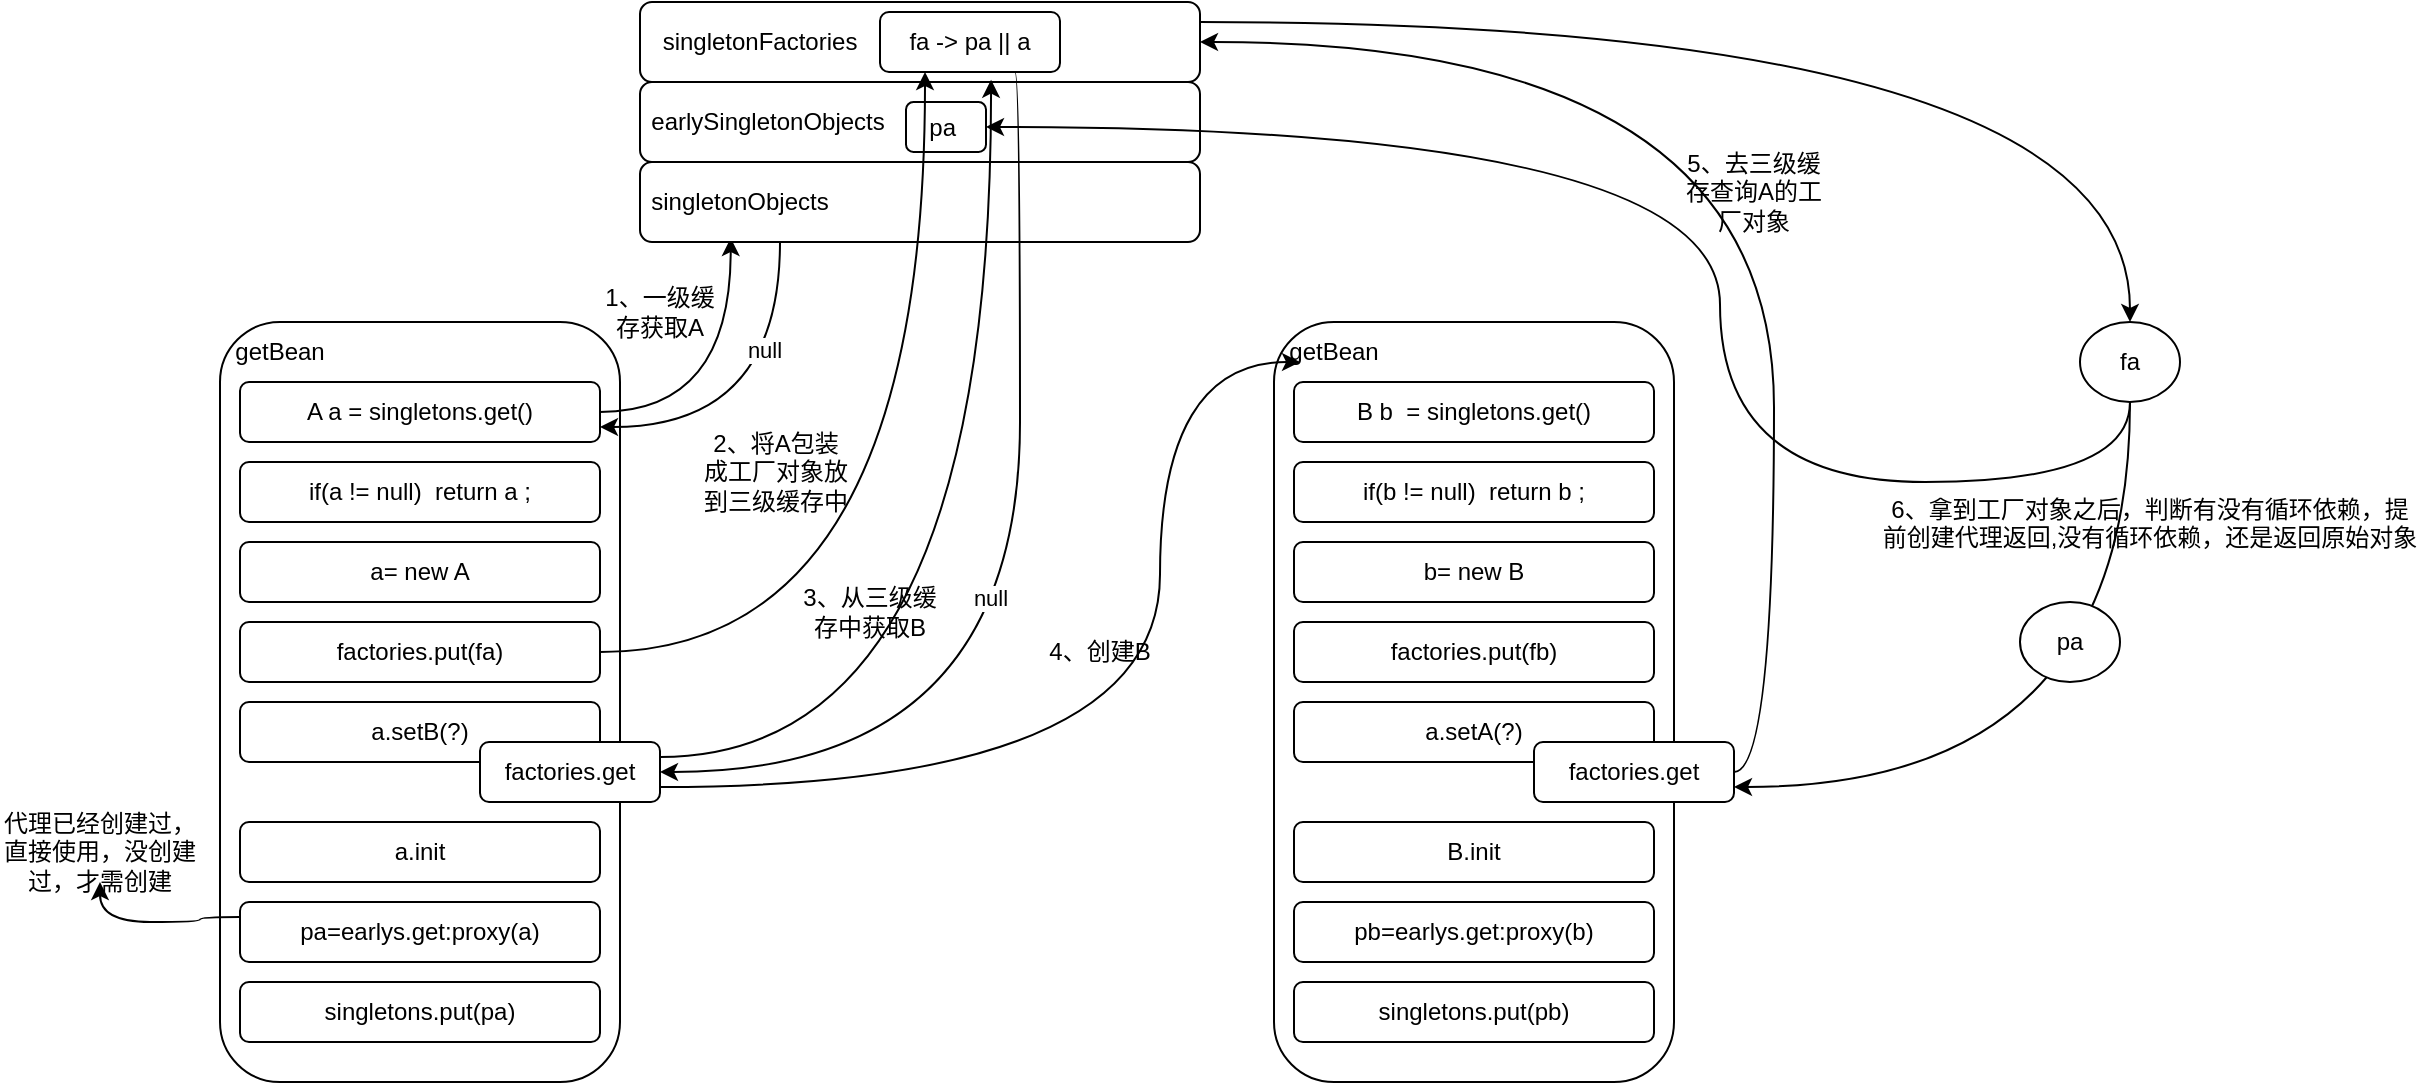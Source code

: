<mxfile version="21.7.2" type="github">
  <diagram name="第 1 页" id="M02ZMbayEGRkc3UgYxMf">
    <mxGraphModel dx="2175" dy="1890" grid="1" gridSize="10" guides="1" tooltips="1" connect="1" arrows="1" fold="1" page="1" pageScale="1" pageWidth="827" pageHeight="1169" math="0" shadow="0">
      <root>
        <mxCell id="0" />
        <mxCell id="1" parent="0" />
        <mxCell id="GJJ1H4kPaRtMAL0-MUc--1" value="" style="rounded=1;whiteSpace=wrap;html=1;" vertex="1" parent="1">
          <mxGeometry x="70" y="150" width="200" height="380" as="geometry" />
        </mxCell>
        <mxCell id="GJJ1H4kPaRtMAL0-MUc--2" value="getBean" style="text;html=1;strokeColor=none;fillColor=none;align=center;verticalAlign=middle;whiteSpace=wrap;rounded=0;" vertex="1" parent="1">
          <mxGeometry x="70" y="150" width="60" height="30" as="geometry" />
        </mxCell>
        <mxCell id="GJJ1H4kPaRtMAL0-MUc--37" style="edgeStyle=orthogonalEdgeStyle;rounded=0;orthogonalLoop=1;jettySize=auto;html=1;exitX=1;exitY=0.5;exitDx=0;exitDy=0;entryX=0.162;entryY=0.95;entryDx=0;entryDy=0;entryPerimeter=0;curved=1;" edge="1" parent="1" source="GJJ1H4kPaRtMAL0-MUc--3" target="GJJ1H4kPaRtMAL0-MUc--15">
          <mxGeometry relative="1" as="geometry" />
        </mxCell>
        <mxCell id="GJJ1H4kPaRtMAL0-MUc--3" value="A a = singletons.get()" style="rounded=1;whiteSpace=wrap;html=1;" vertex="1" parent="1">
          <mxGeometry x="80" y="180" width="180" height="30" as="geometry" />
        </mxCell>
        <mxCell id="GJJ1H4kPaRtMAL0-MUc--5" value="if(a != null)&amp;nbsp; return a ;" style="rounded=1;whiteSpace=wrap;html=1;" vertex="1" parent="1">
          <mxGeometry x="80" y="220" width="180" height="30" as="geometry" />
        </mxCell>
        <mxCell id="GJJ1H4kPaRtMAL0-MUc--6" value="a= new A" style="rounded=1;whiteSpace=wrap;html=1;" vertex="1" parent="1">
          <mxGeometry x="80" y="260" width="180" height="30" as="geometry" />
        </mxCell>
        <mxCell id="GJJ1H4kPaRtMAL0-MUc--7" value="factories.put(fa)" style="rounded=1;whiteSpace=wrap;html=1;" vertex="1" parent="1">
          <mxGeometry x="80" y="300" width="180" height="30" as="geometry" />
        </mxCell>
        <mxCell id="GJJ1H4kPaRtMAL0-MUc--8" value="a.setB(?)" style="rounded=1;whiteSpace=wrap;html=1;" vertex="1" parent="1">
          <mxGeometry x="80" y="340" width="180" height="30" as="geometry" />
        </mxCell>
        <mxCell id="GJJ1H4kPaRtMAL0-MUc--9" value="factories.get" style="rounded=1;whiteSpace=wrap;html=1;" vertex="1" parent="1">
          <mxGeometry x="200" y="360" width="90" height="30" as="geometry" />
        </mxCell>
        <mxCell id="GJJ1H4kPaRtMAL0-MUc--10" value="a.init" style="rounded=1;whiteSpace=wrap;html=1;" vertex="1" parent="1">
          <mxGeometry x="80" y="400" width="180" height="30" as="geometry" />
        </mxCell>
        <mxCell id="GJJ1H4kPaRtMAL0-MUc--69" style="edgeStyle=orthogonalEdgeStyle;rounded=0;orthogonalLoop=1;jettySize=auto;html=1;exitX=0;exitY=0.25;exitDx=0;exitDy=0;curved=1;" edge="1" parent="1" source="GJJ1H4kPaRtMAL0-MUc--11" target="GJJ1H4kPaRtMAL0-MUc--68">
          <mxGeometry relative="1" as="geometry" />
        </mxCell>
        <mxCell id="GJJ1H4kPaRtMAL0-MUc--11" value="pa=earlys.get:proxy(a)" style="rounded=1;whiteSpace=wrap;html=1;" vertex="1" parent="1">
          <mxGeometry x="80" y="440" width="180" height="30" as="geometry" />
        </mxCell>
        <mxCell id="GJJ1H4kPaRtMAL0-MUc--12" value="singletons.put(pa)" style="rounded=1;whiteSpace=wrap;html=1;" vertex="1" parent="1">
          <mxGeometry x="80" y="480" width="180" height="30" as="geometry" />
        </mxCell>
        <mxCell id="GJJ1H4kPaRtMAL0-MUc--60" style="edgeStyle=orthogonalEdgeStyle;rounded=0;orthogonalLoop=1;jettySize=auto;html=1;exitX=1;exitY=0.25;exitDx=0;exitDy=0;entryX=0.5;entryY=0;entryDx=0;entryDy=0;curved=1;" edge="1" parent="1" source="GJJ1H4kPaRtMAL0-MUc--13" target="GJJ1H4kPaRtMAL0-MUc--59">
          <mxGeometry relative="1" as="geometry" />
        </mxCell>
        <mxCell id="GJJ1H4kPaRtMAL0-MUc--13" value="" style="rounded=1;whiteSpace=wrap;html=1;" vertex="1" parent="1">
          <mxGeometry x="280" y="-10" width="280" height="40" as="geometry" />
        </mxCell>
        <mxCell id="GJJ1H4kPaRtMAL0-MUc--14" value="" style="rounded=1;whiteSpace=wrap;html=1;" vertex="1" parent="1">
          <mxGeometry x="280" y="30" width="280" height="40" as="geometry" />
        </mxCell>
        <mxCell id="GJJ1H4kPaRtMAL0-MUc--34" style="edgeStyle=orthogonalEdgeStyle;rounded=0;orthogonalLoop=1;jettySize=auto;html=1;exitX=0.25;exitY=1;exitDx=0;exitDy=0;entryX=1;entryY=0.75;entryDx=0;entryDy=0;curved=1;" edge="1" parent="1" source="GJJ1H4kPaRtMAL0-MUc--15" target="GJJ1H4kPaRtMAL0-MUc--3">
          <mxGeometry relative="1" as="geometry" />
        </mxCell>
        <mxCell id="GJJ1H4kPaRtMAL0-MUc--35" value="null" style="edgeLabel;html=1;align=center;verticalAlign=middle;resizable=0;points=[];" vertex="1" connectable="0" parent="GJJ1H4kPaRtMAL0-MUc--34">
          <mxGeometry x="-0.406" y="-8" relative="1" as="geometry">
            <mxPoint as="offset" />
          </mxGeometry>
        </mxCell>
        <mxCell id="GJJ1H4kPaRtMAL0-MUc--15" value="" style="rounded=1;whiteSpace=wrap;html=1;" vertex="1" parent="1">
          <mxGeometry x="280" y="70" width="280" height="40" as="geometry" />
        </mxCell>
        <mxCell id="GJJ1H4kPaRtMAL0-MUc--16" value="singletonFactories" style="text;html=1;strokeColor=none;fillColor=none;align=center;verticalAlign=middle;whiteSpace=wrap;rounded=0;" vertex="1" parent="1">
          <mxGeometry x="310" y="-5" width="60" height="30" as="geometry" />
        </mxCell>
        <mxCell id="GJJ1H4kPaRtMAL0-MUc--17" value="earlySingletonObjects" style="text;html=1;strokeColor=none;fillColor=none;align=center;verticalAlign=middle;whiteSpace=wrap;rounded=0;" vertex="1" parent="1">
          <mxGeometry x="314" y="35" width="60" height="30" as="geometry" />
        </mxCell>
        <mxCell id="GJJ1H4kPaRtMAL0-MUc--18" value="singletonObjects" style="text;html=1;strokeColor=none;fillColor=none;align=center;verticalAlign=middle;whiteSpace=wrap;rounded=0;" vertex="1" parent="1">
          <mxGeometry x="300" y="75" width="60" height="30" as="geometry" />
        </mxCell>
        <mxCell id="GJJ1H4kPaRtMAL0-MUc--48" style="edgeStyle=orthogonalEdgeStyle;rounded=0;orthogonalLoop=1;jettySize=auto;html=1;exitX=0.75;exitY=1;exitDx=0;exitDy=0;entryX=1;entryY=0.5;entryDx=0;entryDy=0;curved=1;" edge="1" parent="1" source="GJJ1H4kPaRtMAL0-MUc--19" target="GJJ1H4kPaRtMAL0-MUc--9">
          <mxGeometry relative="1" as="geometry">
            <Array as="points">
              <mxPoint x="470" y="25" />
              <mxPoint x="470" y="375" />
            </Array>
          </mxGeometry>
        </mxCell>
        <mxCell id="GJJ1H4kPaRtMAL0-MUc--49" value="null" style="edgeLabel;html=1;align=center;verticalAlign=middle;resizable=0;points=[];" vertex="1" connectable="0" parent="GJJ1H4kPaRtMAL0-MUc--48">
          <mxGeometry x="-0.003" y="-15" relative="1" as="geometry">
            <mxPoint as="offset" />
          </mxGeometry>
        </mxCell>
        <mxCell id="GJJ1H4kPaRtMAL0-MUc--19" value="fa -&amp;gt; pa || a" style="rounded=1;whiteSpace=wrap;html=1;" vertex="1" parent="1">
          <mxGeometry x="400" y="-5" width="90" height="30" as="geometry" />
        </mxCell>
        <mxCell id="GJJ1H4kPaRtMAL0-MUc--21" value="pa&amp;nbsp;" style="rounded=1;whiteSpace=wrap;html=1;" vertex="1" parent="1">
          <mxGeometry x="413" y="40" width="40" height="25" as="geometry" />
        </mxCell>
        <mxCell id="GJJ1H4kPaRtMAL0-MUc--22" value="" style="rounded=1;whiteSpace=wrap;html=1;" vertex="1" parent="1">
          <mxGeometry x="597" y="150" width="200" height="380" as="geometry" />
        </mxCell>
        <mxCell id="GJJ1H4kPaRtMAL0-MUc--23" value="getBean" style="text;html=1;strokeColor=none;fillColor=none;align=center;verticalAlign=middle;whiteSpace=wrap;rounded=0;" vertex="1" parent="1">
          <mxGeometry x="597" y="150" width="60" height="30" as="geometry" />
        </mxCell>
        <mxCell id="GJJ1H4kPaRtMAL0-MUc--24" value="B b&amp;nbsp; = singletons.get()" style="rounded=1;whiteSpace=wrap;html=1;" vertex="1" parent="1">
          <mxGeometry x="607" y="180" width="180" height="30" as="geometry" />
        </mxCell>
        <mxCell id="GJJ1H4kPaRtMAL0-MUc--25" value="if(b != null)&amp;nbsp; return b ;" style="rounded=1;whiteSpace=wrap;html=1;" vertex="1" parent="1">
          <mxGeometry x="607" y="220" width="180" height="30" as="geometry" />
        </mxCell>
        <mxCell id="GJJ1H4kPaRtMAL0-MUc--26" value="b= new B" style="rounded=1;whiteSpace=wrap;html=1;" vertex="1" parent="1">
          <mxGeometry x="607" y="260" width="180" height="30" as="geometry" />
        </mxCell>
        <mxCell id="GJJ1H4kPaRtMAL0-MUc--27" value="factories.put(fb)" style="rounded=1;whiteSpace=wrap;html=1;" vertex="1" parent="1">
          <mxGeometry x="607" y="300" width="180" height="30" as="geometry" />
        </mxCell>
        <mxCell id="GJJ1H4kPaRtMAL0-MUc--28" value="a.setA(?)" style="rounded=1;whiteSpace=wrap;html=1;" vertex="1" parent="1">
          <mxGeometry x="607" y="340" width="180" height="30" as="geometry" />
        </mxCell>
        <mxCell id="GJJ1H4kPaRtMAL0-MUc--56" style="edgeStyle=orthogonalEdgeStyle;rounded=0;orthogonalLoop=1;jettySize=auto;html=1;exitX=1;exitY=0.5;exitDx=0;exitDy=0;entryX=1;entryY=0.5;entryDx=0;entryDy=0;curved=1;" edge="1" parent="1" source="GJJ1H4kPaRtMAL0-MUc--29" target="GJJ1H4kPaRtMAL0-MUc--13">
          <mxGeometry relative="1" as="geometry" />
        </mxCell>
        <mxCell id="GJJ1H4kPaRtMAL0-MUc--29" value="factories.get" style="rounded=1;whiteSpace=wrap;html=1;" vertex="1" parent="1">
          <mxGeometry x="727" y="360" width="100" height="30" as="geometry" />
        </mxCell>
        <mxCell id="GJJ1H4kPaRtMAL0-MUc--30" value="B.init" style="rounded=1;whiteSpace=wrap;html=1;" vertex="1" parent="1">
          <mxGeometry x="607" y="400" width="180" height="30" as="geometry" />
        </mxCell>
        <mxCell id="GJJ1H4kPaRtMAL0-MUc--31" value="pb=earlys.get:proxy(b)" style="rounded=1;whiteSpace=wrap;html=1;" vertex="1" parent="1">
          <mxGeometry x="607" y="440" width="180" height="30" as="geometry" />
        </mxCell>
        <mxCell id="GJJ1H4kPaRtMAL0-MUc--32" value="singletons.put(pb)" style="rounded=1;whiteSpace=wrap;html=1;" vertex="1" parent="1">
          <mxGeometry x="607" y="480" width="180" height="30" as="geometry" />
        </mxCell>
        <mxCell id="GJJ1H4kPaRtMAL0-MUc--38" style="edgeStyle=orthogonalEdgeStyle;rounded=0;orthogonalLoop=1;jettySize=auto;html=1;exitX=1;exitY=0.5;exitDx=0;exitDy=0;curved=1;entryX=0.25;entryY=1;entryDx=0;entryDy=0;" edge="1" parent="1" source="GJJ1H4kPaRtMAL0-MUc--7" target="GJJ1H4kPaRtMAL0-MUc--19">
          <mxGeometry relative="1" as="geometry">
            <mxPoint x="410" y="40" as="targetPoint" />
          </mxGeometry>
        </mxCell>
        <mxCell id="GJJ1H4kPaRtMAL0-MUc--39" value="1、一级缓存获取A" style="text;html=1;strokeColor=none;fillColor=none;align=center;verticalAlign=middle;whiteSpace=wrap;rounded=0;" vertex="1" parent="1">
          <mxGeometry x="260" y="130" width="60" height="30" as="geometry" />
        </mxCell>
        <mxCell id="GJJ1H4kPaRtMAL0-MUc--40" value="2、将A包装成工厂对象放到三级缓存中" style="text;html=1;strokeColor=none;fillColor=none;align=center;verticalAlign=middle;whiteSpace=wrap;rounded=0;" vertex="1" parent="1">
          <mxGeometry x="310" y="210" width="76" height="30" as="geometry" />
        </mxCell>
        <mxCell id="GJJ1H4kPaRtMAL0-MUc--41" style="edgeStyle=orthogonalEdgeStyle;rounded=0;orthogonalLoop=1;jettySize=auto;html=1;exitX=1;exitY=0.25;exitDx=0;exitDy=0;entryX=0.617;entryY=1.128;entryDx=0;entryDy=0;entryPerimeter=0;curved=1;" edge="1" parent="1" source="GJJ1H4kPaRtMAL0-MUc--9" target="GJJ1H4kPaRtMAL0-MUc--19">
          <mxGeometry relative="1" as="geometry" />
        </mxCell>
        <mxCell id="GJJ1H4kPaRtMAL0-MUc--43" value="3、从三级缓存中获取B" style="text;html=1;strokeColor=none;fillColor=none;align=center;verticalAlign=middle;whiteSpace=wrap;rounded=0;" vertex="1" parent="1">
          <mxGeometry x="360" y="280" width="70" height="30" as="geometry" />
        </mxCell>
        <mxCell id="GJJ1H4kPaRtMAL0-MUc--50" style="edgeStyle=orthogonalEdgeStyle;rounded=0;orthogonalLoop=1;jettySize=auto;html=1;exitX=1;exitY=0.75;exitDx=0;exitDy=0;entryX=0.217;entryY=0.667;entryDx=0;entryDy=0;entryPerimeter=0;curved=1;" edge="1" parent="1" source="GJJ1H4kPaRtMAL0-MUc--9" target="GJJ1H4kPaRtMAL0-MUc--23">
          <mxGeometry relative="1" as="geometry">
            <Array as="points">
              <mxPoint x="540" y="383" />
              <mxPoint x="540" y="170" />
            </Array>
          </mxGeometry>
        </mxCell>
        <mxCell id="GJJ1H4kPaRtMAL0-MUc--51" value="4、创建B" style="text;html=1;strokeColor=none;fillColor=none;align=center;verticalAlign=middle;whiteSpace=wrap;rounded=0;" vertex="1" parent="1">
          <mxGeometry x="480" y="300" width="60" height="30" as="geometry" />
        </mxCell>
        <mxCell id="GJJ1H4kPaRtMAL0-MUc--57" value="5、去三级缓存查询A的工厂对象" style="text;html=1;strokeColor=none;fillColor=none;align=center;verticalAlign=middle;whiteSpace=wrap;rounded=0;" vertex="1" parent="1">
          <mxGeometry x="797" y="70" width="80" height="30" as="geometry" />
        </mxCell>
        <mxCell id="GJJ1H4kPaRtMAL0-MUc--64" style="edgeStyle=orthogonalEdgeStyle;rounded=0;orthogonalLoop=1;jettySize=auto;html=1;exitX=0.5;exitY=1;exitDx=0;exitDy=0;entryX=1;entryY=0.5;entryDx=0;entryDy=0;curved=1;" edge="1" parent="1" source="GJJ1H4kPaRtMAL0-MUc--59" target="GJJ1H4kPaRtMAL0-MUc--21">
          <mxGeometry relative="1" as="geometry">
            <Array as="points">
              <mxPoint x="1025" y="230" />
              <mxPoint x="820" y="230" />
              <mxPoint x="820" y="52" />
            </Array>
          </mxGeometry>
        </mxCell>
        <mxCell id="GJJ1H4kPaRtMAL0-MUc--66" style="edgeStyle=orthogonalEdgeStyle;rounded=0;orthogonalLoop=1;jettySize=auto;html=1;exitX=0.5;exitY=1;exitDx=0;exitDy=0;entryX=1;entryY=0.75;entryDx=0;entryDy=0;curved=1;" edge="1" parent="1" source="GJJ1H4kPaRtMAL0-MUc--59" target="GJJ1H4kPaRtMAL0-MUc--29">
          <mxGeometry relative="1" as="geometry" />
        </mxCell>
        <mxCell id="GJJ1H4kPaRtMAL0-MUc--59" value="fa" style="ellipse;whiteSpace=wrap;html=1;" vertex="1" parent="1">
          <mxGeometry x="1000" y="150" width="50" height="40" as="geometry" />
        </mxCell>
        <mxCell id="GJJ1H4kPaRtMAL0-MUc--65" value="pa" style="ellipse;whiteSpace=wrap;html=1;" vertex="1" parent="1">
          <mxGeometry x="970" y="290" width="50" height="40" as="geometry" />
        </mxCell>
        <mxCell id="GJJ1H4kPaRtMAL0-MUc--68" value="代理已经创建过，直接使用，没创建过，才需创建" style="text;html=1;strokeColor=none;fillColor=none;align=center;verticalAlign=middle;whiteSpace=wrap;rounded=0;" vertex="1" parent="1">
          <mxGeometry x="-40" y="400" width="100" height="30" as="geometry" />
        </mxCell>
        <mxCell id="GJJ1H4kPaRtMAL0-MUc--70" value="&lt;div&gt;6、拿到工厂对象之后，判断有没有循环依赖，提前创建代理返回,&lt;span style=&quot;background-color: initial;&quot;&gt;没有循环依赖，还是返回原始对象&lt;/span&gt;&lt;/div&gt;&lt;div&gt;&lt;br&gt;&lt;/div&gt;&lt;div&gt;&amp;nbsp;&lt;/div&gt;" style="text;html=1;strokeColor=none;fillColor=none;align=center;verticalAlign=middle;whiteSpace=wrap;rounded=0;" vertex="1" parent="1">
          <mxGeometry x="900" y="250" width="270" height="30" as="geometry" />
        </mxCell>
      </root>
    </mxGraphModel>
  </diagram>
</mxfile>
